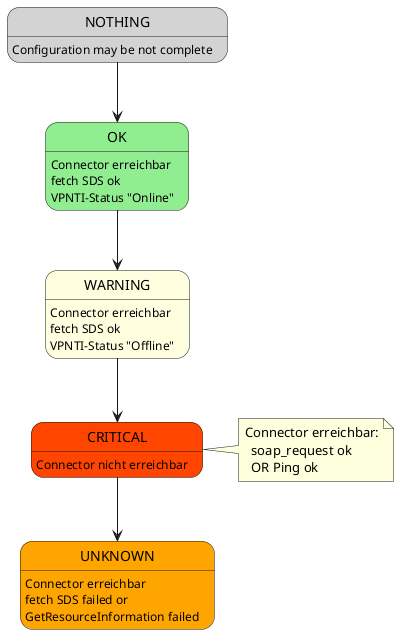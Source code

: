 @startuml

state OK #lightgreen

OK: Connector erreichbar
OK: fetch SDS ok
OK: VPNTI-Status "Online"

state WARNING #LightYellow

WARNING: Connector erreichbar
WARNING: fetch SDS ok
WARNING: VPNTI-Status "Offline"

state CRITICAL #orangered

CRITICAL: Connector nicht erreichbar

state UNKNOWN #Orange
UNKNOWN: Connector erreichbar
UNKNOWN: fetch SDS failed or 
UNKNOWN: GetResourceInformation failed

state NOTHING #LightGrey

NOTHING: Configuration may be not complete

note right of CRITICAL
Connector erreichbar:
  soap_request ok
  OR Ping ok
end note

NOTHING --> OK
OK --> WARNING
WARNING --> CRITICAL
CRITICAL --> UNKNOWN
@enduml